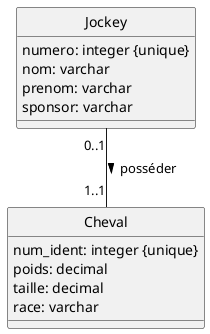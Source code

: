 @startuml
hide circle

class Jockey {
    numero: integer {unique}
    nom: varchar
    prenom: varchar 
    sponsor: varchar
    }

class Cheval {
    num_ident: integer {unique}
    poids: decimal
    taille: decimal
    race: varchar
}

Jockey "0..1" -- "1..1" Cheval : > posséder

@enduml

Jockey(#numero: integer, nom: varchar, prenom: varchar, sponsor: varchar, cheval: varchar => Cheval) avec cheval UNIQUE et NOT NULL
Cheval(#num_dent: integer, poids: decimal, taille: decimal, race: varchar)